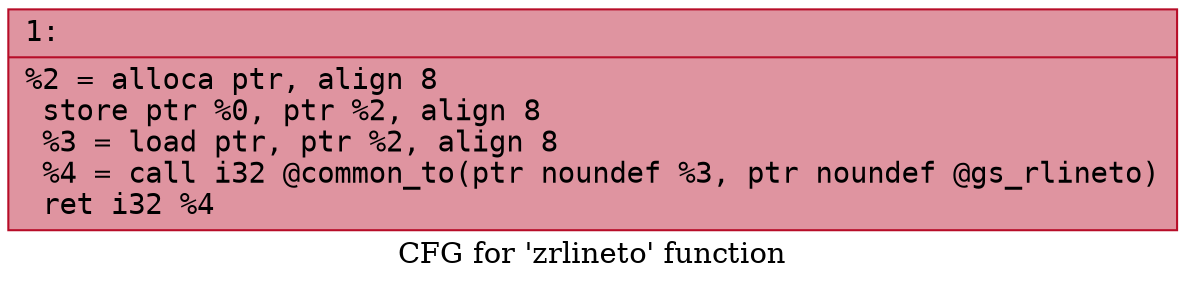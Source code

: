 digraph "CFG for 'zrlineto' function" {
	label="CFG for 'zrlineto' function";

	Node0x600000a0e260 [shape=record,color="#b70d28ff", style=filled, fillcolor="#b70d2870" fontname="Courier",label="{1:\l|  %2 = alloca ptr, align 8\l  store ptr %0, ptr %2, align 8\l  %3 = load ptr, ptr %2, align 8\l  %4 = call i32 @common_to(ptr noundef %3, ptr noundef @gs_rlineto)\l  ret i32 %4\l}"];
}
